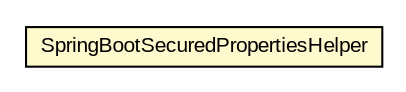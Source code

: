 #!/usr/local/bin/dot
#
# Class diagram 
# Generated by UMLGraph version R5_6-24-gf6e263 (http://www.umlgraph.org/)
#

digraph G {
	edge [fontname="arial",fontsize=10,labelfontname="arial",labelfontsize=10];
	node [fontname="arial",fontsize=10,shape=plaintext];
	nodesep=0.25;
	ranksep=0.5;
	// net.brabenetz.lib.securedproperties.snippets.SpringBootSecuredPropertiesHelper
	c545 [label=<<table title="net.brabenetz.lib.securedproperties.snippets.SpringBootSecuredPropertiesHelper" border="0" cellborder="1" cellspacing="0" cellpadding="2" port="p" bgcolor="lemonChiffon" href="./SpringBootSecuredPropertiesHelper.html">
		<tr><td><table border="0" cellspacing="0" cellpadding="1">
<tr><td align="center" balign="center"> SpringBootSecuredPropertiesHelper </td></tr>
		</table></td></tr>
		</table>>, URL="./SpringBootSecuredPropertiesHelper.html", fontname="arial", fontcolor="black", fontsize=10.0];
}

